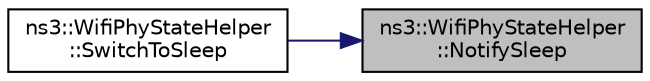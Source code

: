 digraph "ns3::WifiPhyStateHelper::NotifySleep"
{
 // LATEX_PDF_SIZE
  edge [fontname="Helvetica",fontsize="10",labelfontname="Helvetica",labelfontsize="10"];
  node [fontname="Helvetica",fontsize="10",shape=record];
  rankdir="RL";
  Node1 [label="ns3::WifiPhyStateHelper\l::NotifySleep",height=0.2,width=0.4,color="black", fillcolor="grey75", style="filled", fontcolor="black",tooltip="Notify all WifiPhyListener that we are going to sleep."];
  Node1 -> Node2 [dir="back",color="midnightblue",fontsize="10",style="solid",fontname="Helvetica"];
  Node2 [label="ns3::WifiPhyStateHelper\l::SwitchToSleep",height=0.2,width=0.4,color="black", fillcolor="white", style="filled",URL="$classns3_1_1_wifi_phy_state_helper.html#adf92a7cf71fe546d59f10e8308a10df2",tooltip="Switch to sleep mode."];
}
